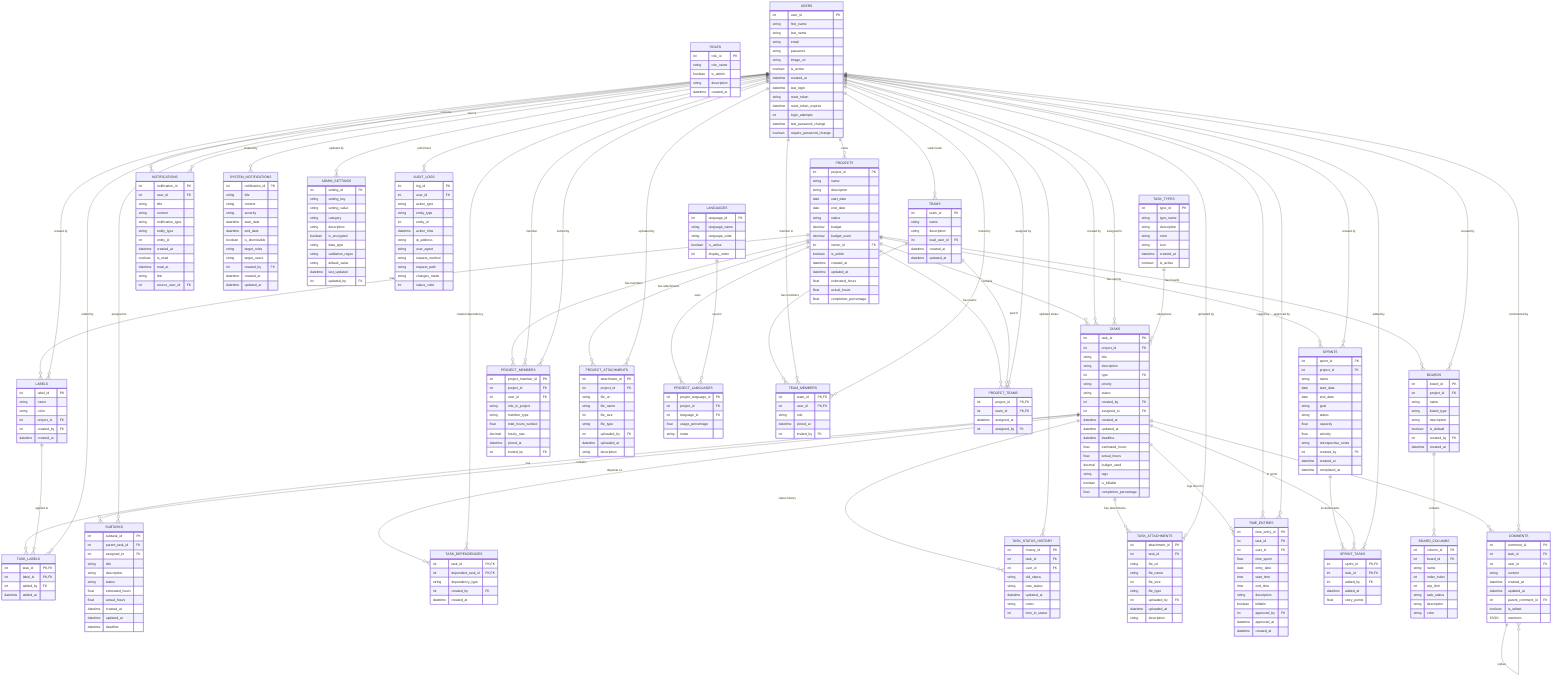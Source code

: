 erDiagram
      LANGUAGES {
        int language_id PK
        string language_name
        string language_code
        boolean is_active
        int display_order
    }
    
    ROLES {
        int role_id PK
        string role_name
        boolean is_admin
        string description
        datetime created_at
    }
    
    USERS {
        int user_id PK
        string first_name
        string last_name
        string email
        string password
        string image_url
        boolean is_active
        datetime created_at
        datetime last_login
        string reset_token
        datetime reset_token_expires
        int login_attempts
        datetime last_password_change
        boolean require_password_change
    }
    
    PROJECTS {
        int project_id PK
        string name
        string description
        date start_date
        date end_date
        string status
        decimal budget
        decimal budget_used
        int owner_id FK
        boolean is_public
        datetime created_at
        datetime updated_at
        float estimated_hours
        float actual_hours
        float completion_percentage
    }
    
    TASK_TYPES {
        int type_id PK
        string type_name
        string description
        string color
        string icon
        datetime created_at
        boolean is_active
    }
    
    TASKS {
        int task_id PK
        int project_id FK
        string title
        string description
        int type FK
        string priority
        string status
        int created_by FK
        int assigned_to FK
        datetime created_at
        datetime updated_at
        datetime deadline
        float estimated_hours
        float actual_hours
        decimal budget_used
        string tags
        boolean is_billable
        float completion_percentage
    }
    
    LABELS {
        int label_id PK
        string name
        string color
        int project_id FK
        int created_by FK
        datetime created_at
    }
    
    TASK_LABELS {
        int task_id PK, FK
        int label_id PK, FK
        int added_by FK
        datetime added_at
    }
    
    SUBTASKS {
        int subtask_id PK
        int parent_task_id FK
        int assigned_to FK
        string title
        string description
        string status
        float estimated_hours
        float actual_hours
        datetime created_at
        datetime updated_at
        datetime deadline
    }
    
    TASK_DEPENDENCIES {
        int task_id PK, FK
        int dependent_task_id PK, FK
        string dependency_type
        int created_by FK
        datetime created_at
    }
    
    TASK_STATUS_HISTORY {
        int history_id PK
        int task_id FK
        int user_id FK
        string old_status
        string new_status
        datetime updated_at
        string notes
        int time_in_status
    }
    
    TASK_ATTACHMENTS {
        int attachment_id PK
        int task_id FK
        string file_url
        string file_name
        int file_size
        string file_type
        int uploaded_by FK
        datetime uploaded_at
        string description
    }
    
    TIME_ENTRIES {
        int time_entry_id PK
        int task_id FK
        int user_id FK
        float time_spent
        date entry_date
        time start_time
        time end_time
        string description
        boolean billable
        int approved_by FK
        datetime approved_at
        datetime created_at
    }
    
    SPRINTS {
        int sprint_id PK
        int project_id FK
        string name
        date start_date
        date end_date
        string goal
        string status
        float capacity
        float velocity
        string retrospective_notes
        int created_by FK
        datetime created_at
        datetime completed_at
    }
    
    SPRINT_TASKS {
        int sprint_id PK, FK
        int task_id PK, FK
        int added_by FK
        datetime added_at
        float story_points
    }
    
    BOARDS {
        int board_id PK
        int project_id FK
        string name
        string board_type
        string description
        boolean is_default
        int created_by FK
        datetime created_at
    }
    
    BOARD_COLUMNS {
        int column_id PK
        int board_id FK
        string name
        int order_index
        int wip_limit
        string task_status
        string description
        string color
    }
    
    PROJECT_MEMBERS {
        int project_member_id PK
        int project_id FK
        int user_id FK
        string role_in_project
        string member_type
        float total_hours_worked
        decimal hourly_rate
        datetime joined_at
        int invited_by FK
    }
    
    PROJECT_ATTACHMENTS {
        int attachment_id PK
        int project_id FK
        string file_url
        string file_name
        int file_size
        string file_type
        int uploaded_by FK
        datetime uploaded_at
        string description
    }
    
    PROJECT_LANGUAGES {
        int project_language_id PK
        int project_id FK
        int language_id FK
        float usage_percentage
        string notes
    }
    
    NOTIFICATIONS {
        int notification_id PK
        int user_id FK
        string title
        string content
        string notification_type
        string entity_type
        int entity_id
        datetime created_at
        boolean is_read
        datetime read_at
        string link
        int source_user_id FK
    }
    
    SYSTEM_NOTIFICATIONS {
        int notification_id PK
        string title
        string content
        string severity
        datetime start_date
        datetime end_date
        boolean is_dismissible
        string target_roles
        string target_users
        int created_by FK
        datetime created_at
        datetime updated_at
    }
    
    ADMIN_SETTINGS {
        int setting_id PK
        string setting_key
        string setting_value
        string category
        string description
        boolean is_encrypted
        string data_type
        string validation_regex
        string default_value
        datetime last_updated
        int updated_by FK
    }
    
    AUDIT_LOGS {
        int log_id PK
        int user_id FK
        string action_type
        string entity_type
        int entity_id
        datetime action_time
        string ip_address
        string user_agent
        string request_method
        string request_path
        string changes_made
        int status_code
    }
    
    COMMENTS {
        int comment_id PK
        int task_id FK
        int user_id FK
        string content
        datetime created_at
        datetime updated_at
        int parent_comment_id FK
        boolean is_edited
        JSON mentions
    }
    
    TEAMS {
        int team_id PK
        string name
        string description
        int lead_user_id FK
        datetime created_at
        datetime updated_at
    }
    
    TEAM_MEMBERS {
        int team_id PK, FK
        int user_id PK, FK
        string role
        datetime joined_at
        int invited_by FK
    }
    
    PROJECT_TEAMS {
        int project_id PK, FK
        int team_id PK, FK
        datetime assigned_at
        int assigned_by FK
    }
    
    USERS ||--o{ PROJECTS : "owns"
    PROJECTS ||--o{ TASKS : "contains"
    USERS ||--o{ TASKS : "created by"
    USERS ||--o{ TASKS : "assigned to"
    TASK_TYPES ||--o{ TASKS : "categorizes"
    
    PROJECTS ||--o{ LABELS : "has"
    USERS ||--o{ LABELS : "created by"
    
    TASKS ||--o{ TASK_LABELS : "has"
    LABELS ||--o{ TASK_LABELS : "applied to"
    USERS ||--o{ TASK_LABELS : "added by"
    
    TASKS ||--o{ SUBTASKS : "contains"
    USERS ||--o{ SUBTASKS : "assigned to"
    
    TASKS ||--o{ TASK_DEPENDENCIES : "depends on"
    USERS ||--o{ TASK_DEPENDENCIES : "created dependency"
    
    TASKS ||--o{ TASK_STATUS_HISTORY : "status history"
    USERS ||--o{ TASK_STATUS_HISTORY : "updated status"
    
    TASKS ||--o{ TASK_ATTACHMENTS : "has attachments"
    USERS ||--o{ TASK_ATTACHMENTS : "uploaded by"
    
    TASKS ||--o{ TIME_ENTRIES : "logs time for"
    USERS ||--o{ TIME_ENTRIES : "logged by"
    USERS ||--o{ TIME_ENTRIES : "approved by"
    
    PROJECTS ||--o{ SPRINTS : "has sprints"
    USERS ||--o{ SPRINTS : "created by"
    
    SPRINTS ||--o{ SPRINT_TASKS : "includes tasks"
    TASKS ||--o{ SPRINT_TASKS : "in sprint"
    USERS ||--o{ SPRINT_TASKS : "added by"
    
    PROJECTS ||--o{ BOARDS : "has boards"
    USERS ||--o{ BOARDS : "created by"
    
    BOARDS ||--o{ BOARD_COLUMNS : "contains"
    
    PROJECTS ||--o{ PROJECT_MEMBERS : "has members"
    USERS ||--o{ PROJECT_MEMBERS : "member"
    USERS ||--o{ PROJECT_MEMBERS : "invited by"
    
    PROJECTS ||--o{ PROJECT_ATTACHMENTS : "has attachments"
    USERS ||--o{ PROJECT_ATTACHMENTS : "uploaded by"
    
    PROJECTS ||--o{ PROJECT_LANGUAGES : "uses"
    LANGUAGES ||--o{ PROJECT_LANGUAGES : "used in"
    
    USERS ||--o{ NOTIFICATIONS : "receives"
    USERS ||--o{ NOTIFICATIONS : "source"
    
    USERS ||--o{ SYSTEM_NOTIFICATIONS : "created by"
    
    USERS ||--o{ ADMIN_SETTINGS : "updated by"
    
    USERS ||--o{ AUDIT_LOGS : "performed"
    
    TASKS ||--o{ COMMENTS : "has comments"
    USERS ||--o{ COMMENTS : "commented by"
    COMMENTS ||--o{ COMMENTS : "replies"
    
    TEAMS ||--o{ TEAM_MEMBERS : "has members"
    USERS ||--o{ TEAM_MEMBERS : "member in"
    USERS ||--o{ TEAM_MEMBERS : "invited by"
    
    USERS ||--o{ TEAMS : "leads team"
    
    PROJECTS ||--o{ PROJECT_TEAMS : "has teams"
    TEAMS ||--o{ PROJECT_TEAMS : "part of"
    USERS ||--o{ PROJECT_TEAMS : "assigned by"